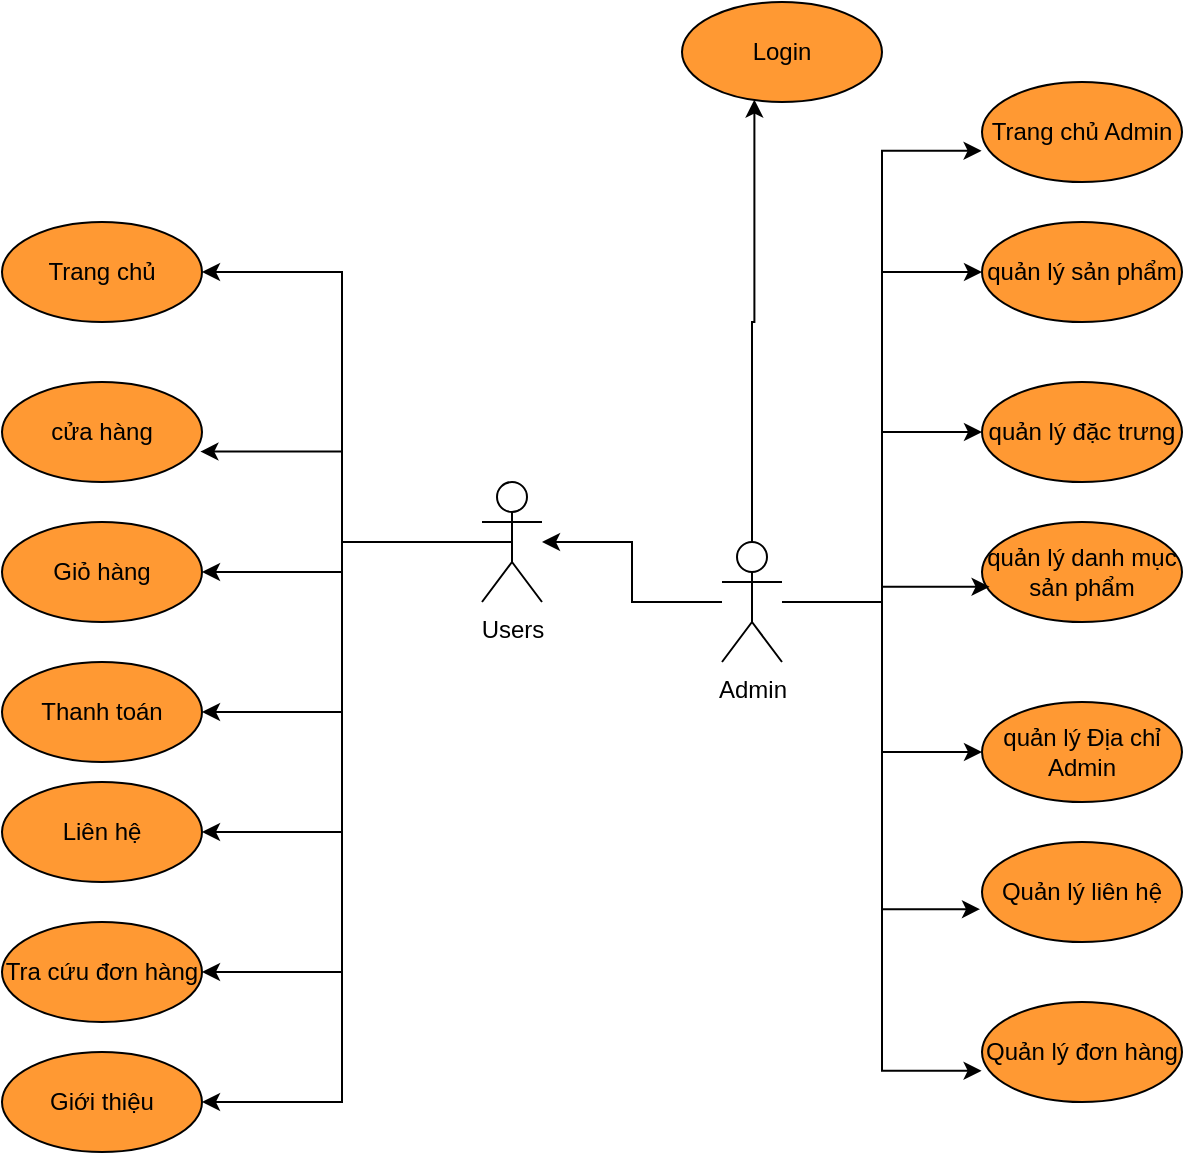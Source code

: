 <mxfile version="22.1.21" type="device">
  <diagram name="Page-1" id="Sa3PjpMdJ_gF2D_CngqN">
    <mxGraphModel dx="1290" dy="621" grid="1" gridSize="10" guides="1" tooltips="1" connect="1" arrows="1" fold="1" page="1" pageScale="1" pageWidth="850" pageHeight="1100" math="0" shadow="0">
      <root>
        <mxCell id="0" />
        <mxCell id="1" parent="0" />
        <mxCell id="oByy2wQYsLUBBG1j0j8f-45" style="edgeStyle=orthogonalEdgeStyle;rounded=0;orthogonalLoop=1;jettySize=auto;html=1;exitX=0.5;exitY=0.5;exitDx=0;exitDy=0;exitPerimeter=0;entryX=1;entryY=0.5;entryDx=0;entryDy=0;" edge="1" parent="1" source="oByy2wQYsLUBBG1j0j8f-1" target="oByy2wQYsLUBBG1j0j8f-2">
          <mxGeometry relative="1" as="geometry" />
        </mxCell>
        <mxCell id="oByy2wQYsLUBBG1j0j8f-47" style="edgeStyle=orthogonalEdgeStyle;rounded=0;orthogonalLoop=1;jettySize=auto;html=1;" edge="1" parent="1" source="oByy2wQYsLUBBG1j0j8f-1" target="oByy2wQYsLUBBG1j0j8f-4">
          <mxGeometry relative="1" as="geometry" />
        </mxCell>
        <mxCell id="oByy2wQYsLUBBG1j0j8f-48" style="edgeStyle=orthogonalEdgeStyle;rounded=0;orthogonalLoop=1;jettySize=auto;html=1;entryX=1;entryY=0.5;entryDx=0;entryDy=0;" edge="1" parent="1" source="oByy2wQYsLUBBG1j0j8f-1" target="oByy2wQYsLUBBG1j0j8f-5">
          <mxGeometry relative="1" as="geometry" />
        </mxCell>
        <mxCell id="oByy2wQYsLUBBG1j0j8f-49" style="edgeStyle=orthogonalEdgeStyle;rounded=0;orthogonalLoop=1;jettySize=auto;html=1;entryX=1;entryY=0.5;entryDx=0;entryDy=0;" edge="1" parent="1" source="oByy2wQYsLUBBG1j0j8f-1" target="oByy2wQYsLUBBG1j0j8f-6">
          <mxGeometry relative="1" as="geometry" />
        </mxCell>
        <mxCell id="oByy2wQYsLUBBG1j0j8f-50" style="edgeStyle=orthogonalEdgeStyle;rounded=0;orthogonalLoop=1;jettySize=auto;html=1;entryX=1;entryY=0.5;entryDx=0;entryDy=0;" edge="1" parent="1" source="oByy2wQYsLUBBG1j0j8f-1" target="oByy2wQYsLUBBG1j0j8f-7">
          <mxGeometry relative="1" as="geometry" />
        </mxCell>
        <mxCell id="oByy2wQYsLUBBG1j0j8f-51" style="edgeStyle=orthogonalEdgeStyle;rounded=0;orthogonalLoop=1;jettySize=auto;html=1;entryX=1;entryY=0.5;entryDx=0;entryDy=0;" edge="1" parent="1" source="oByy2wQYsLUBBG1j0j8f-1" target="oByy2wQYsLUBBG1j0j8f-17">
          <mxGeometry relative="1" as="geometry" />
        </mxCell>
        <mxCell id="oByy2wQYsLUBBG1j0j8f-1" value="Users" style="shape=umlActor;verticalLabelPosition=bottom;verticalAlign=top;html=1;outlineConnect=0;" vertex="1" parent="1">
          <mxGeometry x="310" y="240" width="30" height="60" as="geometry" />
        </mxCell>
        <mxCell id="oByy2wQYsLUBBG1j0j8f-2" value="Trang chủ" style="ellipse;whiteSpace=wrap;html=1;fillColor=#FF9933;" vertex="1" parent="1">
          <mxGeometry x="70" y="110" width="100" height="50" as="geometry" />
        </mxCell>
        <mxCell id="oByy2wQYsLUBBG1j0j8f-3" value="cửa hàng" style="ellipse;whiteSpace=wrap;html=1;fillColor=#FF9933;" vertex="1" parent="1">
          <mxGeometry x="70" y="190" width="100" height="50" as="geometry" />
        </mxCell>
        <mxCell id="oByy2wQYsLUBBG1j0j8f-4" value="Giỏ hàng" style="ellipse;whiteSpace=wrap;html=1;fillColor=#FF9933;" vertex="1" parent="1">
          <mxGeometry x="70" y="260" width="100" height="50" as="geometry" />
        </mxCell>
        <mxCell id="oByy2wQYsLUBBG1j0j8f-5" value="Thanh toán" style="ellipse;whiteSpace=wrap;html=1;fillColor=#FF9933;" vertex="1" parent="1">
          <mxGeometry x="70" y="330" width="100" height="50" as="geometry" />
        </mxCell>
        <mxCell id="oByy2wQYsLUBBG1j0j8f-6" value="Liên hệ" style="ellipse;whiteSpace=wrap;html=1;fillColor=#FF9933;" vertex="1" parent="1">
          <mxGeometry x="70" y="390" width="100" height="50" as="geometry" />
        </mxCell>
        <mxCell id="oByy2wQYsLUBBG1j0j8f-7" value="Tra cứu đơn hàng" style="ellipse;whiteSpace=wrap;html=1;fillColor=#FF9933;" vertex="1" parent="1">
          <mxGeometry x="70" y="460" width="100" height="50" as="geometry" />
        </mxCell>
        <mxCell id="oByy2wQYsLUBBG1j0j8f-17" value="Giới thiệu" style="ellipse;whiteSpace=wrap;html=1;fillColor=#FF9933;" vertex="1" parent="1">
          <mxGeometry x="70" y="525" width="100" height="50" as="geometry" />
        </mxCell>
        <mxCell id="oByy2wQYsLUBBG1j0j8f-38" style="edgeStyle=orthogonalEdgeStyle;rounded=0;orthogonalLoop=1;jettySize=auto;html=1;entryX=0;entryY=0.5;entryDx=0;entryDy=0;" edge="1" parent="1" source="oByy2wQYsLUBBG1j0j8f-19" target="oByy2wQYsLUBBG1j0j8f-31">
          <mxGeometry relative="1" as="geometry" />
        </mxCell>
        <mxCell id="oByy2wQYsLUBBG1j0j8f-39" style="edgeStyle=orthogonalEdgeStyle;rounded=0;orthogonalLoop=1;jettySize=auto;html=1;entryX=0;entryY=0.5;entryDx=0;entryDy=0;" edge="1" parent="1" source="oByy2wQYsLUBBG1j0j8f-19" target="oByy2wQYsLUBBG1j0j8f-32">
          <mxGeometry relative="1" as="geometry" />
        </mxCell>
        <mxCell id="oByy2wQYsLUBBG1j0j8f-41" style="edgeStyle=orthogonalEdgeStyle;rounded=0;orthogonalLoop=1;jettySize=auto;html=1;entryX=0;entryY=0.5;entryDx=0;entryDy=0;" edge="1" parent="1" source="oByy2wQYsLUBBG1j0j8f-19" target="oByy2wQYsLUBBG1j0j8f-34">
          <mxGeometry relative="1" as="geometry" />
        </mxCell>
        <mxCell id="oByy2wQYsLUBBG1j0j8f-52" style="edgeStyle=orthogonalEdgeStyle;rounded=0;orthogonalLoop=1;jettySize=auto;html=1;" edge="1" parent="1" source="oByy2wQYsLUBBG1j0j8f-19" target="oByy2wQYsLUBBG1j0j8f-1">
          <mxGeometry relative="1" as="geometry" />
        </mxCell>
        <mxCell id="oByy2wQYsLUBBG1j0j8f-19" value="Admin" style="shape=umlActor;verticalLabelPosition=bottom;verticalAlign=top;html=1;outlineConnect=0;" vertex="1" parent="1">
          <mxGeometry x="430" y="270" width="30" height="60" as="geometry" />
        </mxCell>
        <mxCell id="oByy2wQYsLUBBG1j0j8f-27" value="Login" style="ellipse;whiteSpace=wrap;html=1;fillColor=#FF9933;" vertex="1" parent="1">
          <mxGeometry x="410" width="100" height="50" as="geometry" />
        </mxCell>
        <mxCell id="oByy2wQYsLUBBG1j0j8f-29" value="Trang chủ Admin" style="ellipse;whiteSpace=wrap;html=1;fillColor=#FF9933;" vertex="1" parent="1">
          <mxGeometry x="560" y="40" width="100" height="50" as="geometry" />
        </mxCell>
        <mxCell id="oByy2wQYsLUBBG1j0j8f-30" style="edgeStyle=orthogonalEdgeStyle;rounded=0;orthogonalLoop=1;jettySize=auto;html=1;entryX=0.362;entryY=0.976;entryDx=0;entryDy=0;entryPerimeter=0;" edge="1" parent="1" source="oByy2wQYsLUBBG1j0j8f-19" target="oByy2wQYsLUBBG1j0j8f-27">
          <mxGeometry relative="1" as="geometry" />
        </mxCell>
        <mxCell id="oByy2wQYsLUBBG1j0j8f-31" value="quản lý sản phẩm" style="ellipse;whiteSpace=wrap;html=1;fillColor=#FF9933;" vertex="1" parent="1">
          <mxGeometry x="560" y="110" width="100" height="50" as="geometry" />
        </mxCell>
        <mxCell id="oByy2wQYsLUBBG1j0j8f-32" value="quản lý đặc trưng" style="ellipse;whiteSpace=wrap;html=1;fillColor=#FF9933;" vertex="1" parent="1">
          <mxGeometry x="560" y="190" width="100" height="50" as="geometry" />
        </mxCell>
        <mxCell id="oByy2wQYsLUBBG1j0j8f-33" value="quản lý danh mục sản phẩm" style="ellipse;whiteSpace=wrap;html=1;fillColor=#FF9933;" vertex="1" parent="1">
          <mxGeometry x="560" y="260" width="100" height="50" as="geometry" />
        </mxCell>
        <mxCell id="oByy2wQYsLUBBG1j0j8f-34" value="quản lý Địa chỉ Admin" style="ellipse;whiteSpace=wrap;html=1;fillColor=#FF9933;" vertex="1" parent="1">
          <mxGeometry x="560" y="350" width="100" height="50" as="geometry" />
        </mxCell>
        <mxCell id="oByy2wQYsLUBBG1j0j8f-35" value="Quản lý liên hệ" style="ellipse;whiteSpace=wrap;html=1;fillColor=#FF9933;" vertex="1" parent="1">
          <mxGeometry x="560" y="420" width="100" height="50" as="geometry" />
        </mxCell>
        <mxCell id="oByy2wQYsLUBBG1j0j8f-36" value="Quản lý đơn hàng" style="ellipse;whiteSpace=wrap;html=1;fillColor=#FF9933;" vertex="1" parent="1">
          <mxGeometry x="560" y="500" width="100" height="50" as="geometry" />
        </mxCell>
        <mxCell id="oByy2wQYsLUBBG1j0j8f-37" style="edgeStyle=orthogonalEdgeStyle;rounded=0;orthogonalLoop=1;jettySize=auto;html=1;entryX=-0.002;entryY=0.688;entryDx=0;entryDy=0;entryPerimeter=0;" edge="1" parent="1" source="oByy2wQYsLUBBG1j0j8f-19" target="oByy2wQYsLUBBG1j0j8f-29">
          <mxGeometry relative="1" as="geometry" />
        </mxCell>
        <mxCell id="oByy2wQYsLUBBG1j0j8f-40" style="edgeStyle=orthogonalEdgeStyle;rounded=0;orthogonalLoop=1;jettySize=auto;html=1;entryX=0.038;entryY=0.648;entryDx=0;entryDy=0;entryPerimeter=0;" edge="1" parent="1" source="oByy2wQYsLUBBG1j0j8f-19" target="oByy2wQYsLUBBG1j0j8f-33">
          <mxGeometry relative="1" as="geometry" />
        </mxCell>
        <mxCell id="oByy2wQYsLUBBG1j0j8f-42" style="edgeStyle=orthogonalEdgeStyle;rounded=0;orthogonalLoop=1;jettySize=auto;html=1;entryX=-0.01;entryY=0.672;entryDx=0;entryDy=0;entryPerimeter=0;" edge="1" parent="1" source="oByy2wQYsLUBBG1j0j8f-19" target="oByy2wQYsLUBBG1j0j8f-35">
          <mxGeometry relative="1" as="geometry" />
        </mxCell>
        <mxCell id="oByy2wQYsLUBBG1j0j8f-43" style="edgeStyle=orthogonalEdgeStyle;rounded=0;orthogonalLoop=1;jettySize=auto;html=1;entryX=-0.002;entryY=0.688;entryDx=0;entryDy=0;entryPerimeter=0;" edge="1" parent="1" source="oByy2wQYsLUBBG1j0j8f-19" target="oByy2wQYsLUBBG1j0j8f-36">
          <mxGeometry relative="1" as="geometry" />
        </mxCell>
        <mxCell id="oByy2wQYsLUBBG1j0j8f-46" style="edgeStyle=orthogonalEdgeStyle;rounded=0;orthogonalLoop=1;jettySize=auto;html=1;entryX=0.992;entryY=0.696;entryDx=0;entryDy=0;entryPerimeter=0;" edge="1" parent="1" source="oByy2wQYsLUBBG1j0j8f-1" target="oByy2wQYsLUBBG1j0j8f-3">
          <mxGeometry relative="1" as="geometry" />
        </mxCell>
      </root>
    </mxGraphModel>
  </diagram>
</mxfile>
